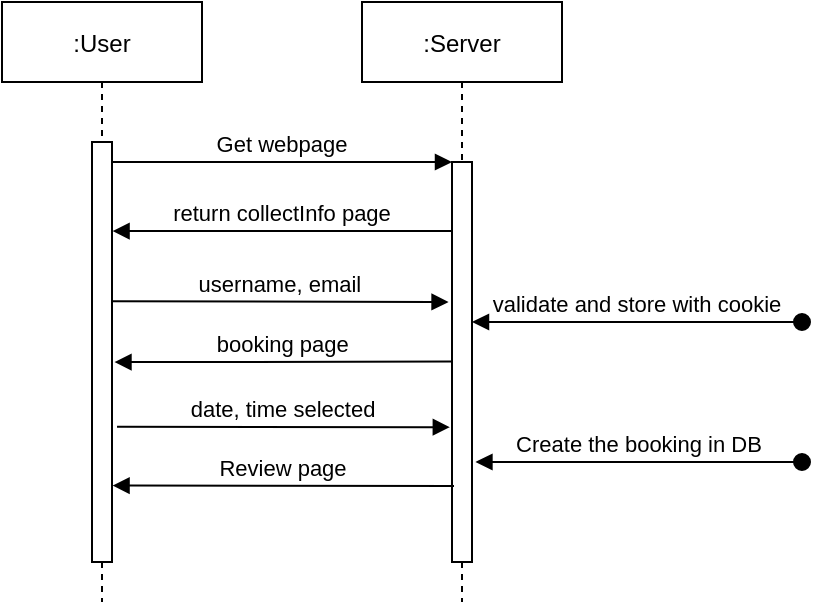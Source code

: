 <mxfile version="13.9.9" type="device"><diagram id="kgpKYQtTHZ0yAKxKKP6v" name="Page-1"><mxGraphModel dx="341" dy="197" grid="1" gridSize="10" guides="1" tooltips="1" connect="1" arrows="1" fold="1" page="1" pageScale="1" pageWidth="850" pageHeight="1100" math="0" shadow="0"><root><mxCell id="0"/><mxCell id="1" parent="0"/><mxCell id="3nuBFxr9cyL0pnOWT2aG-1" value=":User" style="shape=umlLifeline;perimeter=lifelinePerimeter;container=1;collapsible=0;recursiveResize=0;rounded=0;shadow=0;strokeWidth=1;" parent="1" vertex="1"><mxGeometry x="120" y="80" width="100" height="300" as="geometry"/></mxCell><mxCell id="3nuBFxr9cyL0pnOWT2aG-2" value="" style="points=[];perimeter=orthogonalPerimeter;rounded=0;shadow=0;strokeWidth=1;" parent="3nuBFxr9cyL0pnOWT2aG-1" vertex="1"><mxGeometry x="45" y="70" width="10" height="210" as="geometry"/></mxCell><mxCell id="3nuBFxr9cyL0pnOWT2aG-3" value="validate and store with cookie" style="verticalAlign=bottom;startArrow=oval;endArrow=block;startSize=8;shadow=0;strokeWidth=1;" parent="3nuBFxr9cyL0pnOWT2aG-1" target="3nuBFxr9cyL0pnOWT2aG-6" edge="1"><mxGeometry relative="1" as="geometry"><mxPoint x="400" y="160" as="sourcePoint"/></mxGeometry></mxCell><mxCell id="3nuBFxr9cyL0pnOWT2aG-5" value=":Server" style="shape=umlLifeline;perimeter=lifelinePerimeter;container=1;collapsible=0;recursiveResize=0;rounded=0;shadow=0;strokeWidth=1;" parent="1" vertex="1"><mxGeometry x="300" y="80" width="100" height="300" as="geometry"/></mxCell><mxCell id="3nuBFxr9cyL0pnOWT2aG-6" value="" style="points=[];perimeter=orthogonalPerimeter;rounded=0;shadow=0;strokeWidth=1;" parent="3nuBFxr9cyL0pnOWT2aG-5" vertex="1"><mxGeometry x="45" y="80" width="10" height="200" as="geometry"/></mxCell><mxCell id="3nuBFxr9cyL0pnOWT2aG-8" value="Get webpage" style="verticalAlign=bottom;endArrow=block;entryX=0;entryY=0;shadow=0;strokeWidth=1;" parent="1" source="3nuBFxr9cyL0pnOWT2aG-2" target="3nuBFxr9cyL0pnOWT2aG-6" edge="1"><mxGeometry relative="1" as="geometry"><mxPoint x="275" y="160" as="sourcePoint"/></mxGeometry></mxCell><mxCell id="3nuBFxr9cyL0pnOWT2aG-9" value="return collectInfo page" style="verticalAlign=bottom;endArrow=block;entryX=1.028;entryY=0.212;shadow=0;strokeWidth=1;entryDx=0;entryDy=0;entryPerimeter=0;" parent="1" source="3nuBFxr9cyL0pnOWT2aG-6" target="3nuBFxr9cyL0pnOWT2aG-2" edge="1"><mxGeometry relative="1" as="geometry"><mxPoint x="240" y="200" as="sourcePoint"/></mxGeometry></mxCell><mxCell id="Uscr-q5vPjw4c4Uni3Xl-1" value="booking page" style="verticalAlign=bottom;endArrow=block;shadow=0;strokeWidth=1;entryX=1.124;entryY=0.524;entryDx=0;entryDy=0;entryPerimeter=0;exitX=-0.012;exitY=0.499;exitDx=0;exitDy=0;exitPerimeter=0;" edge="1" parent="1" source="3nuBFxr9cyL0pnOWT2aG-6" target="3nuBFxr9cyL0pnOWT2aG-2"><mxGeometry relative="1" as="geometry"><mxPoint x="340" y="260" as="sourcePoint"/><mxPoint x="180.0" y="229.66" as="targetPoint"/></mxGeometry></mxCell><mxCell id="Uscr-q5vPjw4c4Uni3Xl-4" value="username, email" style="verticalAlign=bottom;endArrow=block;shadow=0;strokeWidth=1;exitX=0.996;exitY=0.379;exitDx=0;exitDy=0;exitPerimeter=0;entryX=-0.172;entryY=0.35;entryDx=0;entryDy=0;entryPerimeter=0;" edge="1" parent="1" source="3nuBFxr9cyL0pnOWT2aG-2" target="3nuBFxr9cyL0pnOWT2aG-6"><mxGeometry relative="1" as="geometry"><mxPoint x="180.0" y="229.8" as="sourcePoint"/><mxPoint x="330" y="230" as="targetPoint"/></mxGeometry></mxCell><mxCell id="Uscr-q5vPjw4c4Uni3Xl-5" value="date, time selected" style="verticalAlign=bottom;endArrow=block;shadow=0;strokeWidth=1;exitX=1.252;exitY=0.678;exitDx=0;exitDy=0;exitPerimeter=0;entryX=-0.108;entryY=0.663;entryDx=0;entryDy=0;entryPerimeter=0;" edge="1" parent="1" source="3nuBFxr9cyL0pnOWT2aG-2" target="3nuBFxr9cyL0pnOWT2aG-6"><mxGeometry relative="1" as="geometry"><mxPoint x="180" y="300" as="sourcePoint"/><mxPoint x="343" y="287" as="targetPoint"/></mxGeometry></mxCell><mxCell id="Uscr-q5vPjw4c4Uni3Xl-6" value="Review page" style="verticalAlign=bottom;endArrow=block;shadow=0;strokeWidth=1;entryX=1.028;entryY=0.818;entryDx=0;entryDy=0;entryPerimeter=0;" edge="1" parent="1" target="3nuBFxr9cyL0pnOWT2aG-2"><mxGeometry relative="1" as="geometry"><mxPoint x="346" y="322" as="sourcePoint"/><mxPoint x="180.0" y="320" as="targetPoint"/></mxGeometry></mxCell><mxCell id="Uscr-q5vPjw4c4Uni3Xl-7" value="Create the booking in DB" style="verticalAlign=bottom;startArrow=oval;endArrow=block;startSize=8;shadow=0;strokeWidth=1;entryX=1.172;entryY=0.75;entryDx=0;entryDy=0;entryPerimeter=0;" edge="1" parent="1" target="3nuBFxr9cyL0pnOWT2aG-6"><mxGeometry relative="1" as="geometry"><mxPoint x="520" y="310" as="sourcePoint"/><mxPoint x="360" y="310" as="targetPoint"/></mxGeometry></mxCell></root></mxGraphModel></diagram></mxfile>